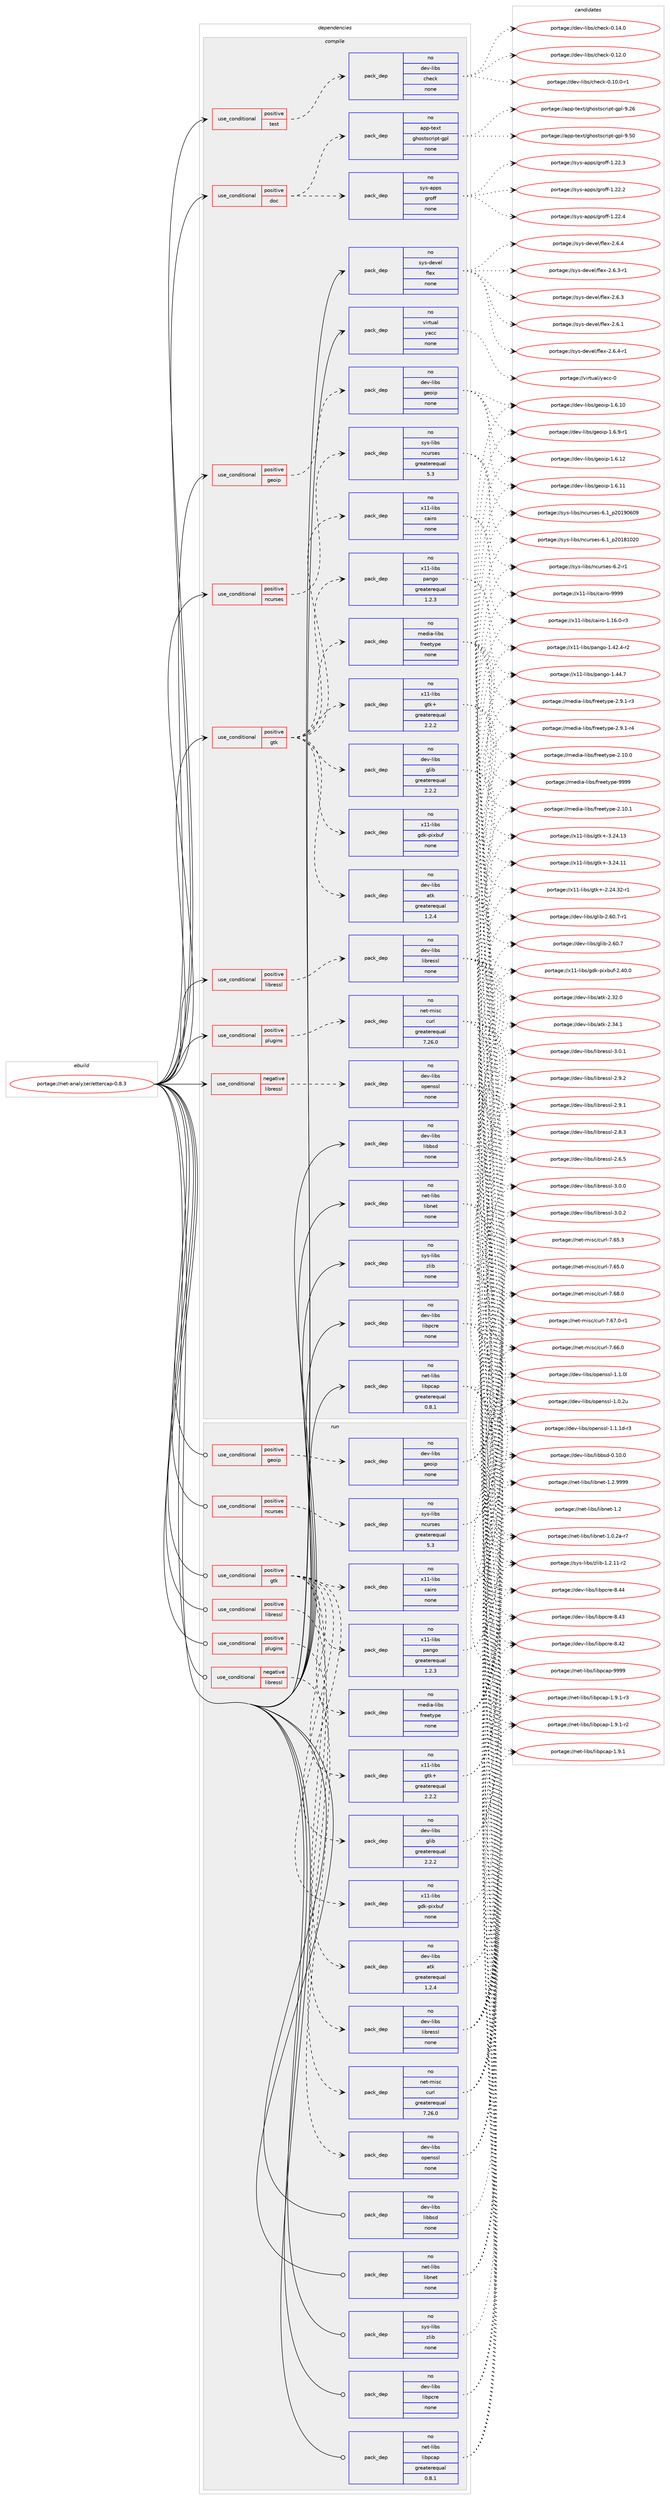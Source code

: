 digraph prolog {

# *************
# Graph options
# *************

newrank=true;
concentrate=true;
compound=true;
graph [rankdir=LR,fontname=Helvetica,fontsize=10,ranksep=1.5];#, ranksep=2.5, nodesep=0.2];
edge  [arrowhead=vee];
node  [fontname=Helvetica,fontsize=10];

# **********
# The ebuild
# **********

subgraph cluster_leftcol {
color=gray;
rank=same;
label=<<i>ebuild</i>>;
id [label="portage://net-analyzer/ettercap-0.8.3", color=red, width=4, href="../net-analyzer/ettercap-0.8.3.svg"];
}

# ****************
# The dependencies
# ****************

subgraph cluster_midcol {
color=gray;
label=<<i>dependencies</i>>;
subgraph cluster_compile {
fillcolor="#eeeeee";
style=filled;
label=<<i>compile</i>>;
subgraph cond37279 {
dependency164716 [label=<<TABLE BORDER="0" CELLBORDER="1" CELLSPACING="0" CELLPADDING="4"><TR><TD ROWSPAN="3" CELLPADDING="10">use_conditional</TD></TR><TR><TD>negative</TD></TR><TR><TD>libressl</TD></TR></TABLE>>, shape=none, color=red];
subgraph pack124792 {
dependency164717 [label=<<TABLE BORDER="0" CELLBORDER="1" CELLSPACING="0" CELLPADDING="4" WIDTH="220"><TR><TD ROWSPAN="6" CELLPADDING="30">pack_dep</TD></TR><TR><TD WIDTH="110">no</TD></TR><TR><TD>dev-libs</TD></TR><TR><TD>openssl</TD></TR><TR><TD>none</TD></TR><TR><TD></TD></TR></TABLE>>, shape=none, color=blue];
}
dependency164716:e -> dependency164717:w [weight=20,style="dashed",arrowhead="vee"];
}
id:e -> dependency164716:w [weight=20,style="solid",arrowhead="vee"];
subgraph cond37280 {
dependency164718 [label=<<TABLE BORDER="0" CELLBORDER="1" CELLSPACING="0" CELLPADDING="4"><TR><TD ROWSPAN="3" CELLPADDING="10">use_conditional</TD></TR><TR><TD>positive</TD></TR><TR><TD>doc</TD></TR></TABLE>>, shape=none, color=red];
subgraph pack124793 {
dependency164719 [label=<<TABLE BORDER="0" CELLBORDER="1" CELLSPACING="0" CELLPADDING="4" WIDTH="220"><TR><TD ROWSPAN="6" CELLPADDING="30">pack_dep</TD></TR><TR><TD WIDTH="110">no</TD></TR><TR><TD>app-text</TD></TR><TR><TD>ghostscript-gpl</TD></TR><TR><TD>none</TD></TR><TR><TD></TD></TR></TABLE>>, shape=none, color=blue];
}
dependency164718:e -> dependency164719:w [weight=20,style="dashed",arrowhead="vee"];
subgraph pack124794 {
dependency164720 [label=<<TABLE BORDER="0" CELLBORDER="1" CELLSPACING="0" CELLPADDING="4" WIDTH="220"><TR><TD ROWSPAN="6" CELLPADDING="30">pack_dep</TD></TR><TR><TD WIDTH="110">no</TD></TR><TR><TD>sys-apps</TD></TR><TR><TD>groff</TD></TR><TR><TD>none</TD></TR><TR><TD></TD></TR></TABLE>>, shape=none, color=blue];
}
dependency164718:e -> dependency164720:w [weight=20,style="dashed",arrowhead="vee"];
}
id:e -> dependency164718:w [weight=20,style="solid",arrowhead="vee"];
subgraph cond37281 {
dependency164721 [label=<<TABLE BORDER="0" CELLBORDER="1" CELLSPACING="0" CELLPADDING="4"><TR><TD ROWSPAN="3" CELLPADDING="10">use_conditional</TD></TR><TR><TD>positive</TD></TR><TR><TD>geoip</TD></TR></TABLE>>, shape=none, color=red];
subgraph pack124795 {
dependency164722 [label=<<TABLE BORDER="0" CELLBORDER="1" CELLSPACING="0" CELLPADDING="4" WIDTH="220"><TR><TD ROWSPAN="6" CELLPADDING="30">pack_dep</TD></TR><TR><TD WIDTH="110">no</TD></TR><TR><TD>dev-libs</TD></TR><TR><TD>geoip</TD></TR><TR><TD>none</TD></TR><TR><TD></TD></TR></TABLE>>, shape=none, color=blue];
}
dependency164721:e -> dependency164722:w [weight=20,style="dashed",arrowhead="vee"];
}
id:e -> dependency164721:w [weight=20,style="solid",arrowhead="vee"];
subgraph cond37282 {
dependency164723 [label=<<TABLE BORDER="0" CELLBORDER="1" CELLSPACING="0" CELLPADDING="4"><TR><TD ROWSPAN="3" CELLPADDING="10">use_conditional</TD></TR><TR><TD>positive</TD></TR><TR><TD>gtk</TD></TR></TABLE>>, shape=none, color=red];
subgraph pack124796 {
dependency164724 [label=<<TABLE BORDER="0" CELLBORDER="1" CELLSPACING="0" CELLPADDING="4" WIDTH="220"><TR><TD ROWSPAN="6" CELLPADDING="30">pack_dep</TD></TR><TR><TD WIDTH="110">no</TD></TR><TR><TD>dev-libs</TD></TR><TR><TD>atk</TD></TR><TR><TD>greaterequal</TD></TR><TR><TD>1.2.4</TD></TR></TABLE>>, shape=none, color=blue];
}
dependency164723:e -> dependency164724:w [weight=20,style="dashed",arrowhead="vee"];
subgraph pack124797 {
dependency164725 [label=<<TABLE BORDER="0" CELLBORDER="1" CELLSPACING="0" CELLPADDING="4" WIDTH="220"><TR><TD ROWSPAN="6" CELLPADDING="30">pack_dep</TD></TR><TR><TD WIDTH="110">no</TD></TR><TR><TD>dev-libs</TD></TR><TR><TD>glib</TD></TR><TR><TD>greaterequal</TD></TR><TR><TD>2.2.2</TD></TR></TABLE>>, shape=none, color=blue];
}
dependency164723:e -> dependency164725:w [weight=20,style="dashed",arrowhead="vee"];
subgraph pack124798 {
dependency164726 [label=<<TABLE BORDER="0" CELLBORDER="1" CELLSPACING="0" CELLPADDING="4" WIDTH="220"><TR><TD ROWSPAN="6" CELLPADDING="30">pack_dep</TD></TR><TR><TD WIDTH="110">no</TD></TR><TR><TD>media-libs</TD></TR><TR><TD>freetype</TD></TR><TR><TD>none</TD></TR><TR><TD></TD></TR></TABLE>>, shape=none, color=blue];
}
dependency164723:e -> dependency164726:w [weight=20,style="dashed",arrowhead="vee"];
subgraph pack124799 {
dependency164727 [label=<<TABLE BORDER="0" CELLBORDER="1" CELLSPACING="0" CELLPADDING="4" WIDTH="220"><TR><TD ROWSPAN="6" CELLPADDING="30">pack_dep</TD></TR><TR><TD WIDTH="110">no</TD></TR><TR><TD>x11-libs</TD></TR><TR><TD>cairo</TD></TR><TR><TD>none</TD></TR><TR><TD></TD></TR></TABLE>>, shape=none, color=blue];
}
dependency164723:e -> dependency164727:w [weight=20,style="dashed",arrowhead="vee"];
subgraph pack124800 {
dependency164728 [label=<<TABLE BORDER="0" CELLBORDER="1" CELLSPACING="0" CELLPADDING="4" WIDTH="220"><TR><TD ROWSPAN="6" CELLPADDING="30">pack_dep</TD></TR><TR><TD WIDTH="110">no</TD></TR><TR><TD>x11-libs</TD></TR><TR><TD>gdk-pixbuf</TD></TR><TR><TD>none</TD></TR><TR><TD></TD></TR></TABLE>>, shape=none, color=blue];
}
dependency164723:e -> dependency164728:w [weight=20,style="dashed",arrowhead="vee"];
subgraph pack124801 {
dependency164729 [label=<<TABLE BORDER="0" CELLBORDER="1" CELLSPACING="0" CELLPADDING="4" WIDTH="220"><TR><TD ROWSPAN="6" CELLPADDING="30">pack_dep</TD></TR><TR><TD WIDTH="110">no</TD></TR><TR><TD>x11-libs</TD></TR><TR><TD>gtk+</TD></TR><TR><TD>greaterequal</TD></TR><TR><TD>2.2.2</TD></TR></TABLE>>, shape=none, color=blue];
}
dependency164723:e -> dependency164729:w [weight=20,style="dashed",arrowhead="vee"];
subgraph pack124802 {
dependency164730 [label=<<TABLE BORDER="0" CELLBORDER="1" CELLSPACING="0" CELLPADDING="4" WIDTH="220"><TR><TD ROWSPAN="6" CELLPADDING="30">pack_dep</TD></TR><TR><TD WIDTH="110">no</TD></TR><TR><TD>x11-libs</TD></TR><TR><TD>pango</TD></TR><TR><TD>greaterequal</TD></TR><TR><TD>1.2.3</TD></TR></TABLE>>, shape=none, color=blue];
}
dependency164723:e -> dependency164730:w [weight=20,style="dashed",arrowhead="vee"];
}
id:e -> dependency164723:w [weight=20,style="solid",arrowhead="vee"];
subgraph cond37283 {
dependency164731 [label=<<TABLE BORDER="0" CELLBORDER="1" CELLSPACING="0" CELLPADDING="4"><TR><TD ROWSPAN="3" CELLPADDING="10">use_conditional</TD></TR><TR><TD>positive</TD></TR><TR><TD>libressl</TD></TR></TABLE>>, shape=none, color=red];
subgraph pack124803 {
dependency164732 [label=<<TABLE BORDER="0" CELLBORDER="1" CELLSPACING="0" CELLPADDING="4" WIDTH="220"><TR><TD ROWSPAN="6" CELLPADDING="30">pack_dep</TD></TR><TR><TD WIDTH="110">no</TD></TR><TR><TD>dev-libs</TD></TR><TR><TD>libressl</TD></TR><TR><TD>none</TD></TR><TR><TD></TD></TR></TABLE>>, shape=none, color=blue];
}
dependency164731:e -> dependency164732:w [weight=20,style="dashed",arrowhead="vee"];
}
id:e -> dependency164731:w [weight=20,style="solid",arrowhead="vee"];
subgraph cond37284 {
dependency164733 [label=<<TABLE BORDER="0" CELLBORDER="1" CELLSPACING="0" CELLPADDING="4"><TR><TD ROWSPAN="3" CELLPADDING="10">use_conditional</TD></TR><TR><TD>positive</TD></TR><TR><TD>ncurses</TD></TR></TABLE>>, shape=none, color=red];
subgraph pack124804 {
dependency164734 [label=<<TABLE BORDER="0" CELLBORDER="1" CELLSPACING="0" CELLPADDING="4" WIDTH="220"><TR><TD ROWSPAN="6" CELLPADDING="30">pack_dep</TD></TR><TR><TD WIDTH="110">no</TD></TR><TR><TD>sys-libs</TD></TR><TR><TD>ncurses</TD></TR><TR><TD>greaterequal</TD></TR><TR><TD>5.3</TD></TR></TABLE>>, shape=none, color=blue];
}
dependency164733:e -> dependency164734:w [weight=20,style="dashed",arrowhead="vee"];
}
id:e -> dependency164733:w [weight=20,style="solid",arrowhead="vee"];
subgraph cond37285 {
dependency164735 [label=<<TABLE BORDER="0" CELLBORDER="1" CELLSPACING="0" CELLPADDING="4"><TR><TD ROWSPAN="3" CELLPADDING="10">use_conditional</TD></TR><TR><TD>positive</TD></TR><TR><TD>plugins</TD></TR></TABLE>>, shape=none, color=red];
subgraph pack124805 {
dependency164736 [label=<<TABLE BORDER="0" CELLBORDER="1" CELLSPACING="0" CELLPADDING="4" WIDTH="220"><TR><TD ROWSPAN="6" CELLPADDING="30">pack_dep</TD></TR><TR><TD WIDTH="110">no</TD></TR><TR><TD>net-misc</TD></TR><TR><TD>curl</TD></TR><TR><TD>greaterequal</TD></TR><TR><TD>7.26.0</TD></TR></TABLE>>, shape=none, color=blue];
}
dependency164735:e -> dependency164736:w [weight=20,style="dashed",arrowhead="vee"];
}
id:e -> dependency164735:w [weight=20,style="solid",arrowhead="vee"];
subgraph cond37286 {
dependency164737 [label=<<TABLE BORDER="0" CELLBORDER="1" CELLSPACING="0" CELLPADDING="4"><TR><TD ROWSPAN="3" CELLPADDING="10">use_conditional</TD></TR><TR><TD>positive</TD></TR><TR><TD>test</TD></TR></TABLE>>, shape=none, color=red];
subgraph pack124806 {
dependency164738 [label=<<TABLE BORDER="0" CELLBORDER="1" CELLSPACING="0" CELLPADDING="4" WIDTH="220"><TR><TD ROWSPAN="6" CELLPADDING="30">pack_dep</TD></TR><TR><TD WIDTH="110">no</TD></TR><TR><TD>dev-libs</TD></TR><TR><TD>check</TD></TR><TR><TD>none</TD></TR><TR><TD></TD></TR></TABLE>>, shape=none, color=blue];
}
dependency164737:e -> dependency164738:w [weight=20,style="dashed",arrowhead="vee"];
}
id:e -> dependency164737:w [weight=20,style="solid",arrowhead="vee"];
subgraph pack124807 {
dependency164739 [label=<<TABLE BORDER="0" CELLBORDER="1" CELLSPACING="0" CELLPADDING="4" WIDTH="220"><TR><TD ROWSPAN="6" CELLPADDING="30">pack_dep</TD></TR><TR><TD WIDTH="110">no</TD></TR><TR><TD>dev-libs</TD></TR><TR><TD>libbsd</TD></TR><TR><TD>none</TD></TR><TR><TD></TD></TR></TABLE>>, shape=none, color=blue];
}
id:e -> dependency164739:w [weight=20,style="solid",arrowhead="vee"];
subgraph pack124808 {
dependency164740 [label=<<TABLE BORDER="0" CELLBORDER="1" CELLSPACING="0" CELLPADDING="4" WIDTH="220"><TR><TD ROWSPAN="6" CELLPADDING="30">pack_dep</TD></TR><TR><TD WIDTH="110">no</TD></TR><TR><TD>dev-libs</TD></TR><TR><TD>libpcre</TD></TR><TR><TD>none</TD></TR><TR><TD></TD></TR></TABLE>>, shape=none, color=blue];
}
id:e -> dependency164740:w [weight=20,style="solid",arrowhead="vee"];
subgraph pack124809 {
dependency164741 [label=<<TABLE BORDER="0" CELLBORDER="1" CELLSPACING="0" CELLPADDING="4" WIDTH="220"><TR><TD ROWSPAN="6" CELLPADDING="30">pack_dep</TD></TR><TR><TD WIDTH="110">no</TD></TR><TR><TD>net-libs</TD></TR><TR><TD>libnet</TD></TR><TR><TD>none</TD></TR><TR><TD></TD></TR></TABLE>>, shape=none, color=blue];
}
id:e -> dependency164741:w [weight=20,style="solid",arrowhead="vee"];
subgraph pack124810 {
dependency164742 [label=<<TABLE BORDER="0" CELLBORDER="1" CELLSPACING="0" CELLPADDING="4" WIDTH="220"><TR><TD ROWSPAN="6" CELLPADDING="30">pack_dep</TD></TR><TR><TD WIDTH="110">no</TD></TR><TR><TD>net-libs</TD></TR><TR><TD>libpcap</TD></TR><TR><TD>greaterequal</TD></TR><TR><TD>0.8.1</TD></TR></TABLE>>, shape=none, color=blue];
}
id:e -> dependency164742:w [weight=20,style="solid",arrowhead="vee"];
subgraph pack124811 {
dependency164743 [label=<<TABLE BORDER="0" CELLBORDER="1" CELLSPACING="0" CELLPADDING="4" WIDTH="220"><TR><TD ROWSPAN="6" CELLPADDING="30">pack_dep</TD></TR><TR><TD WIDTH="110">no</TD></TR><TR><TD>sys-devel</TD></TR><TR><TD>flex</TD></TR><TR><TD>none</TD></TR><TR><TD></TD></TR></TABLE>>, shape=none, color=blue];
}
id:e -> dependency164743:w [weight=20,style="solid",arrowhead="vee"];
subgraph pack124812 {
dependency164744 [label=<<TABLE BORDER="0" CELLBORDER="1" CELLSPACING="0" CELLPADDING="4" WIDTH="220"><TR><TD ROWSPAN="6" CELLPADDING="30">pack_dep</TD></TR><TR><TD WIDTH="110">no</TD></TR><TR><TD>sys-libs</TD></TR><TR><TD>zlib</TD></TR><TR><TD>none</TD></TR><TR><TD></TD></TR></TABLE>>, shape=none, color=blue];
}
id:e -> dependency164744:w [weight=20,style="solid",arrowhead="vee"];
subgraph pack124813 {
dependency164745 [label=<<TABLE BORDER="0" CELLBORDER="1" CELLSPACING="0" CELLPADDING="4" WIDTH="220"><TR><TD ROWSPAN="6" CELLPADDING="30">pack_dep</TD></TR><TR><TD WIDTH="110">no</TD></TR><TR><TD>virtual</TD></TR><TR><TD>yacc</TD></TR><TR><TD>none</TD></TR><TR><TD></TD></TR></TABLE>>, shape=none, color=blue];
}
id:e -> dependency164745:w [weight=20,style="solid",arrowhead="vee"];
}
subgraph cluster_compileandrun {
fillcolor="#eeeeee";
style=filled;
label=<<i>compile and run</i>>;
}
subgraph cluster_run {
fillcolor="#eeeeee";
style=filled;
label=<<i>run</i>>;
subgraph cond37287 {
dependency164746 [label=<<TABLE BORDER="0" CELLBORDER="1" CELLSPACING="0" CELLPADDING="4"><TR><TD ROWSPAN="3" CELLPADDING="10">use_conditional</TD></TR><TR><TD>negative</TD></TR><TR><TD>libressl</TD></TR></TABLE>>, shape=none, color=red];
subgraph pack124814 {
dependency164747 [label=<<TABLE BORDER="0" CELLBORDER="1" CELLSPACING="0" CELLPADDING="4" WIDTH="220"><TR><TD ROWSPAN="6" CELLPADDING="30">pack_dep</TD></TR><TR><TD WIDTH="110">no</TD></TR><TR><TD>dev-libs</TD></TR><TR><TD>openssl</TD></TR><TR><TD>none</TD></TR><TR><TD></TD></TR></TABLE>>, shape=none, color=blue];
}
dependency164746:e -> dependency164747:w [weight=20,style="dashed",arrowhead="vee"];
}
id:e -> dependency164746:w [weight=20,style="solid",arrowhead="odot"];
subgraph cond37288 {
dependency164748 [label=<<TABLE BORDER="0" CELLBORDER="1" CELLSPACING="0" CELLPADDING="4"><TR><TD ROWSPAN="3" CELLPADDING="10">use_conditional</TD></TR><TR><TD>positive</TD></TR><TR><TD>geoip</TD></TR></TABLE>>, shape=none, color=red];
subgraph pack124815 {
dependency164749 [label=<<TABLE BORDER="0" CELLBORDER="1" CELLSPACING="0" CELLPADDING="4" WIDTH="220"><TR><TD ROWSPAN="6" CELLPADDING="30">pack_dep</TD></TR><TR><TD WIDTH="110">no</TD></TR><TR><TD>dev-libs</TD></TR><TR><TD>geoip</TD></TR><TR><TD>none</TD></TR><TR><TD></TD></TR></TABLE>>, shape=none, color=blue];
}
dependency164748:e -> dependency164749:w [weight=20,style="dashed",arrowhead="vee"];
}
id:e -> dependency164748:w [weight=20,style="solid",arrowhead="odot"];
subgraph cond37289 {
dependency164750 [label=<<TABLE BORDER="0" CELLBORDER="1" CELLSPACING="0" CELLPADDING="4"><TR><TD ROWSPAN="3" CELLPADDING="10">use_conditional</TD></TR><TR><TD>positive</TD></TR><TR><TD>gtk</TD></TR></TABLE>>, shape=none, color=red];
subgraph pack124816 {
dependency164751 [label=<<TABLE BORDER="0" CELLBORDER="1" CELLSPACING="0" CELLPADDING="4" WIDTH="220"><TR><TD ROWSPAN="6" CELLPADDING="30">pack_dep</TD></TR><TR><TD WIDTH="110">no</TD></TR><TR><TD>dev-libs</TD></TR><TR><TD>atk</TD></TR><TR><TD>greaterequal</TD></TR><TR><TD>1.2.4</TD></TR></TABLE>>, shape=none, color=blue];
}
dependency164750:e -> dependency164751:w [weight=20,style="dashed",arrowhead="vee"];
subgraph pack124817 {
dependency164752 [label=<<TABLE BORDER="0" CELLBORDER="1" CELLSPACING="0" CELLPADDING="4" WIDTH="220"><TR><TD ROWSPAN="6" CELLPADDING="30">pack_dep</TD></TR><TR><TD WIDTH="110">no</TD></TR><TR><TD>dev-libs</TD></TR><TR><TD>glib</TD></TR><TR><TD>greaterequal</TD></TR><TR><TD>2.2.2</TD></TR></TABLE>>, shape=none, color=blue];
}
dependency164750:e -> dependency164752:w [weight=20,style="dashed",arrowhead="vee"];
subgraph pack124818 {
dependency164753 [label=<<TABLE BORDER="0" CELLBORDER="1" CELLSPACING="0" CELLPADDING="4" WIDTH="220"><TR><TD ROWSPAN="6" CELLPADDING="30">pack_dep</TD></TR><TR><TD WIDTH="110">no</TD></TR><TR><TD>media-libs</TD></TR><TR><TD>freetype</TD></TR><TR><TD>none</TD></TR><TR><TD></TD></TR></TABLE>>, shape=none, color=blue];
}
dependency164750:e -> dependency164753:w [weight=20,style="dashed",arrowhead="vee"];
subgraph pack124819 {
dependency164754 [label=<<TABLE BORDER="0" CELLBORDER="1" CELLSPACING="0" CELLPADDING="4" WIDTH="220"><TR><TD ROWSPAN="6" CELLPADDING="30">pack_dep</TD></TR><TR><TD WIDTH="110">no</TD></TR><TR><TD>x11-libs</TD></TR><TR><TD>cairo</TD></TR><TR><TD>none</TD></TR><TR><TD></TD></TR></TABLE>>, shape=none, color=blue];
}
dependency164750:e -> dependency164754:w [weight=20,style="dashed",arrowhead="vee"];
subgraph pack124820 {
dependency164755 [label=<<TABLE BORDER="0" CELLBORDER="1" CELLSPACING="0" CELLPADDING="4" WIDTH="220"><TR><TD ROWSPAN="6" CELLPADDING="30">pack_dep</TD></TR><TR><TD WIDTH="110">no</TD></TR><TR><TD>x11-libs</TD></TR><TR><TD>gdk-pixbuf</TD></TR><TR><TD>none</TD></TR><TR><TD></TD></TR></TABLE>>, shape=none, color=blue];
}
dependency164750:e -> dependency164755:w [weight=20,style="dashed",arrowhead="vee"];
subgraph pack124821 {
dependency164756 [label=<<TABLE BORDER="0" CELLBORDER="1" CELLSPACING="0" CELLPADDING="4" WIDTH="220"><TR><TD ROWSPAN="6" CELLPADDING="30">pack_dep</TD></TR><TR><TD WIDTH="110">no</TD></TR><TR><TD>x11-libs</TD></TR><TR><TD>gtk+</TD></TR><TR><TD>greaterequal</TD></TR><TR><TD>2.2.2</TD></TR></TABLE>>, shape=none, color=blue];
}
dependency164750:e -> dependency164756:w [weight=20,style="dashed",arrowhead="vee"];
subgraph pack124822 {
dependency164757 [label=<<TABLE BORDER="0" CELLBORDER="1" CELLSPACING="0" CELLPADDING="4" WIDTH="220"><TR><TD ROWSPAN="6" CELLPADDING="30">pack_dep</TD></TR><TR><TD WIDTH="110">no</TD></TR><TR><TD>x11-libs</TD></TR><TR><TD>pango</TD></TR><TR><TD>greaterequal</TD></TR><TR><TD>1.2.3</TD></TR></TABLE>>, shape=none, color=blue];
}
dependency164750:e -> dependency164757:w [weight=20,style="dashed",arrowhead="vee"];
}
id:e -> dependency164750:w [weight=20,style="solid",arrowhead="odot"];
subgraph cond37290 {
dependency164758 [label=<<TABLE BORDER="0" CELLBORDER="1" CELLSPACING="0" CELLPADDING="4"><TR><TD ROWSPAN="3" CELLPADDING="10">use_conditional</TD></TR><TR><TD>positive</TD></TR><TR><TD>libressl</TD></TR></TABLE>>, shape=none, color=red];
subgraph pack124823 {
dependency164759 [label=<<TABLE BORDER="0" CELLBORDER="1" CELLSPACING="0" CELLPADDING="4" WIDTH="220"><TR><TD ROWSPAN="6" CELLPADDING="30">pack_dep</TD></TR><TR><TD WIDTH="110">no</TD></TR><TR><TD>dev-libs</TD></TR><TR><TD>libressl</TD></TR><TR><TD>none</TD></TR><TR><TD></TD></TR></TABLE>>, shape=none, color=blue];
}
dependency164758:e -> dependency164759:w [weight=20,style="dashed",arrowhead="vee"];
}
id:e -> dependency164758:w [weight=20,style="solid",arrowhead="odot"];
subgraph cond37291 {
dependency164760 [label=<<TABLE BORDER="0" CELLBORDER="1" CELLSPACING="0" CELLPADDING="4"><TR><TD ROWSPAN="3" CELLPADDING="10">use_conditional</TD></TR><TR><TD>positive</TD></TR><TR><TD>ncurses</TD></TR></TABLE>>, shape=none, color=red];
subgraph pack124824 {
dependency164761 [label=<<TABLE BORDER="0" CELLBORDER="1" CELLSPACING="0" CELLPADDING="4" WIDTH="220"><TR><TD ROWSPAN="6" CELLPADDING="30">pack_dep</TD></TR><TR><TD WIDTH="110">no</TD></TR><TR><TD>sys-libs</TD></TR><TR><TD>ncurses</TD></TR><TR><TD>greaterequal</TD></TR><TR><TD>5.3</TD></TR></TABLE>>, shape=none, color=blue];
}
dependency164760:e -> dependency164761:w [weight=20,style="dashed",arrowhead="vee"];
}
id:e -> dependency164760:w [weight=20,style="solid",arrowhead="odot"];
subgraph cond37292 {
dependency164762 [label=<<TABLE BORDER="0" CELLBORDER="1" CELLSPACING="0" CELLPADDING="4"><TR><TD ROWSPAN="3" CELLPADDING="10">use_conditional</TD></TR><TR><TD>positive</TD></TR><TR><TD>plugins</TD></TR></TABLE>>, shape=none, color=red];
subgraph pack124825 {
dependency164763 [label=<<TABLE BORDER="0" CELLBORDER="1" CELLSPACING="0" CELLPADDING="4" WIDTH="220"><TR><TD ROWSPAN="6" CELLPADDING="30">pack_dep</TD></TR><TR><TD WIDTH="110">no</TD></TR><TR><TD>net-misc</TD></TR><TR><TD>curl</TD></TR><TR><TD>greaterequal</TD></TR><TR><TD>7.26.0</TD></TR></TABLE>>, shape=none, color=blue];
}
dependency164762:e -> dependency164763:w [weight=20,style="dashed",arrowhead="vee"];
}
id:e -> dependency164762:w [weight=20,style="solid",arrowhead="odot"];
subgraph pack124826 {
dependency164764 [label=<<TABLE BORDER="0" CELLBORDER="1" CELLSPACING="0" CELLPADDING="4" WIDTH="220"><TR><TD ROWSPAN="6" CELLPADDING="30">pack_dep</TD></TR><TR><TD WIDTH="110">no</TD></TR><TR><TD>dev-libs</TD></TR><TR><TD>libbsd</TD></TR><TR><TD>none</TD></TR><TR><TD></TD></TR></TABLE>>, shape=none, color=blue];
}
id:e -> dependency164764:w [weight=20,style="solid",arrowhead="odot"];
subgraph pack124827 {
dependency164765 [label=<<TABLE BORDER="0" CELLBORDER="1" CELLSPACING="0" CELLPADDING="4" WIDTH="220"><TR><TD ROWSPAN="6" CELLPADDING="30">pack_dep</TD></TR><TR><TD WIDTH="110">no</TD></TR><TR><TD>dev-libs</TD></TR><TR><TD>libpcre</TD></TR><TR><TD>none</TD></TR><TR><TD></TD></TR></TABLE>>, shape=none, color=blue];
}
id:e -> dependency164765:w [weight=20,style="solid",arrowhead="odot"];
subgraph pack124828 {
dependency164766 [label=<<TABLE BORDER="0" CELLBORDER="1" CELLSPACING="0" CELLPADDING="4" WIDTH="220"><TR><TD ROWSPAN="6" CELLPADDING="30">pack_dep</TD></TR><TR><TD WIDTH="110">no</TD></TR><TR><TD>net-libs</TD></TR><TR><TD>libnet</TD></TR><TR><TD>none</TD></TR><TR><TD></TD></TR></TABLE>>, shape=none, color=blue];
}
id:e -> dependency164766:w [weight=20,style="solid",arrowhead="odot"];
subgraph pack124829 {
dependency164767 [label=<<TABLE BORDER="0" CELLBORDER="1" CELLSPACING="0" CELLPADDING="4" WIDTH="220"><TR><TD ROWSPAN="6" CELLPADDING="30">pack_dep</TD></TR><TR><TD WIDTH="110">no</TD></TR><TR><TD>net-libs</TD></TR><TR><TD>libpcap</TD></TR><TR><TD>greaterequal</TD></TR><TR><TD>0.8.1</TD></TR></TABLE>>, shape=none, color=blue];
}
id:e -> dependency164767:w [weight=20,style="solid",arrowhead="odot"];
subgraph pack124830 {
dependency164768 [label=<<TABLE BORDER="0" CELLBORDER="1" CELLSPACING="0" CELLPADDING="4" WIDTH="220"><TR><TD ROWSPAN="6" CELLPADDING="30">pack_dep</TD></TR><TR><TD WIDTH="110">no</TD></TR><TR><TD>sys-libs</TD></TR><TR><TD>zlib</TD></TR><TR><TD>none</TD></TR><TR><TD></TD></TR></TABLE>>, shape=none, color=blue];
}
id:e -> dependency164768:w [weight=20,style="solid",arrowhead="odot"];
}
}

# **************
# The candidates
# **************

subgraph cluster_choices {
rank=same;
color=gray;
label=<<i>candidates</i>>;

subgraph choice124792 {
color=black;
nodesep=1;
choice1001011184510810598115471111121011101151151084549464946491004511451 [label="portage://dev-libs/openssl-1.1.1d-r3", color=red, width=4,href="../dev-libs/openssl-1.1.1d-r3.svg"];
choice100101118451081059811547111112101110115115108454946494648108 [label="portage://dev-libs/openssl-1.1.0l", color=red, width=4,href="../dev-libs/openssl-1.1.0l.svg"];
choice100101118451081059811547111112101110115115108454946484650117 [label="portage://dev-libs/openssl-1.0.2u", color=red, width=4,href="../dev-libs/openssl-1.0.2u.svg"];
dependency164717:e -> choice1001011184510810598115471111121011101151151084549464946491004511451:w [style=dotted,weight="100"];
dependency164717:e -> choice100101118451081059811547111112101110115115108454946494648108:w [style=dotted,weight="100"];
dependency164717:e -> choice100101118451081059811547111112101110115115108454946484650117:w [style=dotted,weight="100"];
}
subgraph choice124793 {
color=black;
nodesep=1;
choice97112112451161011201164710310411111511611599114105112116451031121084557465348 [label="portage://app-text/ghostscript-gpl-9.50", color=red, width=4,href="../app-text/ghostscript-gpl-9.50.svg"];
choice97112112451161011201164710310411111511611599114105112116451031121084557465054 [label="portage://app-text/ghostscript-gpl-9.26", color=red, width=4,href="../app-text/ghostscript-gpl-9.26.svg"];
dependency164719:e -> choice97112112451161011201164710310411111511611599114105112116451031121084557465348:w [style=dotted,weight="100"];
dependency164719:e -> choice97112112451161011201164710310411111511611599114105112116451031121084557465054:w [style=dotted,weight="100"];
}
subgraph choice124794 {
color=black;
nodesep=1;
choice11512111545971121121154710311411110210245494650504652 [label="portage://sys-apps/groff-1.22.4", color=red, width=4,href="../sys-apps/groff-1.22.4.svg"];
choice11512111545971121121154710311411110210245494650504651 [label="portage://sys-apps/groff-1.22.3", color=red, width=4,href="../sys-apps/groff-1.22.3.svg"];
choice11512111545971121121154710311411110210245494650504650 [label="portage://sys-apps/groff-1.22.2", color=red, width=4,href="../sys-apps/groff-1.22.2.svg"];
dependency164720:e -> choice11512111545971121121154710311411110210245494650504652:w [style=dotted,weight="100"];
dependency164720:e -> choice11512111545971121121154710311411110210245494650504651:w [style=dotted,weight="100"];
dependency164720:e -> choice11512111545971121121154710311411110210245494650504650:w [style=dotted,weight="100"];
}
subgraph choice124795 {
color=black;
nodesep=1;
choice1001011184510810598115471031011111051124549465446574511449 [label="portage://dev-libs/geoip-1.6.9-r1", color=red, width=4,href="../dev-libs/geoip-1.6.9-r1.svg"];
choice10010111845108105981154710310111110511245494654464950 [label="portage://dev-libs/geoip-1.6.12", color=red, width=4,href="../dev-libs/geoip-1.6.12.svg"];
choice10010111845108105981154710310111110511245494654464949 [label="portage://dev-libs/geoip-1.6.11", color=red, width=4,href="../dev-libs/geoip-1.6.11.svg"];
choice10010111845108105981154710310111110511245494654464948 [label="portage://dev-libs/geoip-1.6.10", color=red, width=4,href="../dev-libs/geoip-1.6.10.svg"];
dependency164722:e -> choice1001011184510810598115471031011111051124549465446574511449:w [style=dotted,weight="100"];
dependency164722:e -> choice10010111845108105981154710310111110511245494654464950:w [style=dotted,weight="100"];
dependency164722:e -> choice10010111845108105981154710310111110511245494654464949:w [style=dotted,weight="100"];
dependency164722:e -> choice10010111845108105981154710310111110511245494654464948:w [style=dotted,weight="100"];
}
subgraph choice124796 {
color=black;
nodesep=1;
choice1001011184510810598115479711610745504651524649 [label="portage://dev-libs/atk-2.34.1", color=red, width=4,href="../dev-libs/atk-2.34.1.svg"];
choice1001011184510810598115479711610745504651504648 [label="portage://dev-libs/atk-2.32.0", color=red, width=4,href="../dev-libs/atk-2.32.0.svg"];
dependency164724:e -> choice1001011184510810598115479711610745504651524649:w [style=dotted,weight="100"];
dependency164724:e -> choice1001011184510810598115479711610745504651504648:w [style=dotted,weight="100"];
}
subgraph choice124797 {
color=black;
nodesep=1;
choice10010111845108105981154710310810598455046544846554511449 [label="portage://dev-libs/glib-2.60.7-r1", color=red, width=4,href="../dev-libs/glib-2.60.7-r1.svg"];
choice1001011184510810598115471031081059845504654484655 [label="portage://dev-libs/glib-2.60.7", color=red, width=4,href="../dev-libs/glib-2.60.7.svg"];
dependency164725:e -> choice10010111845108105981154710310810598455046544846554511449:w [style=dotted,weight="100"];
dependency164725:e -> choice1001011184510810598115471031081059845504654484655:w [style=dotted,weight="100"];
}
subgraph choice124798 {
color=black;
nodesep=1;
choice109101100105974510810598115471021141011011161211121014557575757 [label="portage://media-libs/freetype-9999", color=red, width=4,href="../media-libs/freetype-9999.svg"];
choice109101100105974510810598115471021141011011161211121014550465746494511452 [label="portage://media-libs/freetype-2.9.1-r4", color=red, width=4,href="../media-libs/freetype-2.9.1-r4.svg"];
choice109101100105974510810598115471021141011011161211121014550465746494511451 [label="portage://media-libs/freetype-2.9.1-r3", color=red, width=4,href="../media-libs/freetype-2.9.1-r3.svg"];
choice1091011001059745108105981154710211410110111612111210145504649484649 [label="portage://media-libs/freetype-2.10.1", color=red, width=4,href="../media-libs/freetype-2.10.1.svg"];
choice1091011001059745108105981154710211410110111612111210145504649484648 [label="portage://media-libs/freetype-2.10.0", color=red, width=4,href="../media-libs/freetype-2.10.0.svg"];
dependency164726:e -> choice109101100105974510810598115471021141011011161211121014557575757:w [style=dotted,weight="100"];
dependency164726:e -> choice109101100105974510810598115471021141011011161211121014550465746494511452:w [style=dotted,weight="100"];
dependency164726:e -> choice109101100105974510810598115471021141011011161211121014550465746494511451:w [style=dotted,weight="100"];
dependency164726:e -> choice1091011001059745108105981154710211410110111612111210145504649484649:w [style=dotted,weight="100"];
dependency164726:e -> choice1091011001059745108105981154710211410110111612111210145504649484648:w [style=dotted,weight="100"];
}
subgraph choice124799 {
color=black;
nodesep=1;
choice120494945108105981154799971051141114557575757 [label="portage://x11-libs/cairo-9999", color=red, width=4,href="../x11-libs/cairo-9999.svg"];
choice12049494510810598115479997105114111454946495446484511451 [label="portage://x11-libs/cairo-1.16.0-r3", color=red, width=4,href="../x11-libs/cairo-1.16.0-r3.svg"];
dependency164727:e -> choice120494945108105981154799971051141114557575757:w [style=dotted,weight="100"];
dependency164727:e -> choice12049494510810598115479997105114111454946495446484511451:w [style=dotted,weight="100"];
}
subgraph choice124800 {
color=black;
nodesep=1;
choice1204949451081059811547103100107451121051209811710245504652484648 [label="portage://x11-libs/gdk-pixbuf-2.40.0", color=red, width=4,href="../x11-libs/gdk-pixbuf-2.40.0.svg"];
dependency164728:e -> choice1204949451081059811547103100107451121051209811710245504652484648:w [style=dotted,weight="100"];
}
subgraph choice124801 {
color=black;
nodesep=1;
choice1204949451081059811547103116107434551465052464951 [label="portage://x11-libs/gtk+-3.24.13", color=red, width=4,href="../x11-libs/gtk+-3.24.13.svg"];
choice1204949451081059811547103116107434551465052464949 [label="portage://x11-libs/gtk+-3.24.11", color=red, width=4,href="../x11-libs/gtk+-3.24.11.svg"];
choice12049494510810598115471031161074345504650524651504511449 [label="portage://x11-libs/gtk+-2.24.32-r1", color=red, width=4,href="../x11-libs/gtk+-2.24.32-r1.svg"];
dependency164729:e -> choice1204949451081059811547103116107434551465052464951:w [style=dotted,weight="100"];
dependency164729:e -> choice1204949451081059811547103116107434551465052464949:w [style=dotted,weight="100"];
dependency164729:e -> choice12049494510810598115471031161074345504650524651504511449:w [style=dotted,weight="100"];
}
subgraph choice124802 {
color=black;
nodesep=1;
choice12049494510810598115471129711010311145494652524655 [label="portage://x11-libs/pango-1.44.7", color=red, width=4,href="../x11-libs/pango-1.44.7.svg"];
choice120494945108105981154711297110103111454946525046524511450 [label="portage://x11-libs/pango-1.42.4-r2", color=red, width=4,href="../x11-libs/pango-1.42.4-r2.svg"];
dependency164730:e -> choice12049494510810598115471129711010311145494652524655:w [style=dotted,weight="100"];
dependency164730:e -> choice120494945108105981154711297110103111454946525046524511450:w [style=dotted,weight="100"];
}
subgraph choice124803 {
color=black;
nodesep=1;
choice10010111845108105981154710810598114101115115108455146484650 [label="portage://dev-libs/libressl-3.0.2", color=red, width=4,href="../dev-libs/libressl-3.0.2.svg"];
choice10010111845108105981154710810598114101115115108455146484649 [label="portage://dev-libs/libressl-3.0.1", color=red, width=4,href="../dev-libs/libressl-3.0.1.svg"];
choice10010111845108105981154710810598114101115115108455146484648 [label="portage://dev-libs/libressl-3.0.0", color=red, width=4,href="../dev-libs/libressl-3.0.0.svg"];
choice10010111845108105981154710810598114101115115108455046574650 [label="portage://dev-libs/libressl-2.9.2", color=red, width=4,href="../dev-libs/libressl-2.9.2.svg"];
choice10010111845108105981154710810598114101115115108455046574649 [label="portage://dev-libs/libressl-2.9.1", color=red, width=4,href="../dev-libs/libressl-2.9.1.svg"];
choice10010111845108105981154710810598114101115115108455046564651 [label="portage://dev-libs/libressl-2.8.3", color=red, width=4,href="../dev-libs/libressl-2.8.3.svg"];
choice10010111845108105981154710810598114101115115108455046544653 [label="portage://dev-libs/libressl-2.6.5", color=red, width=4,href="../dev-libs/libressl-2.6.5.svg"];
dependency164732:e -> choice10010111845108105981154710810598114101115115108455146484650:w [style=dotted,weight="100"];
dependency164732:e -> choice10010111845108105981154710810598114101115115108455146484649:w [style=dotted,weight="100"];
dependency164732:e -> choice10010111845108105981154710810598114101115115108455146484648:w [style=dotted,weight="100"];
dependency164732:e -> choice10010111845108105981154710810598114101115115108455046574650:w [style=dotted,weight="100"];
dependency164732:e -> choice10010111845108105981154710810598114101115115108455046574649:w [style=dotted,weight="100"];
dependency164732:e -> choice10010111845108105981154710810598114101115115108455046564651:w [style=dotted,weight="100"];
dependency164732:e -> choice10010111845108105981154710810598114101115115108455046544653:w [style=dotted,weight="100"];
}
subgraph choice124804 {
color=black;
nodesep=1;
choice11512111545108105981154711099117114115101115455446504511449 [label="portage://sys-libs/ncurses-6.2-r1", color=red, width=4,href="../sys-libs/ncurses-6.2-r1.svg"];
choice1151211154510810598115471109911711411510111545544649951125048495748544857 [label="portage://sys-libs/ncurses-6.1_p20190609", color=red, width=4,href="../sys-libs/ncurses-6.1_p20190609.svg"];
choice1151211154510810598115471109911711411510111545544649951125048495649485048 [label="portage://sys-libs/ncurses-6.1_p20181020", color=red, width=4,href="../sys-libs/ncurses-6.1_p20181020.svg"];
dependency164734:e -> choice11512111545108105981154711099117114115101115455446504511449:w [style=dotted,weight="100"];
dependency164734:e -> choice1151211154510810598115471109911711411510111545544649951125048495748544857:w [style=dotted,weight="100"];
dependency164734:e -> choice1151211154510810598115471109911711411510111545544649951125048495649485048:w [style=dotted,weight="100"];
}
subgraph choice124805 {
color=black;
nodesep=1;
choice1101011164510910511599479911711410845554654564648 [label="portage://net-misc/curl-7.68.0", color=red, width=4,href="../net-misc/curl-7.68.0.svg"];
choice11010111645109105115994799117114108455546545546484511449 [label="portage://net-misc/curl-7.67.0-r1", color=red, width=4,href="../net-misc/curl-7.67.0-r1.svg"];
choice1101011164510910511599479911711410845554654544648 [label="portage://net-misc/curl-7.66.0", color=red, width=4,href="../net-misc/curl-7.66.0.svg"];
choice1101011164510910511599479911711410845554654534651 [label="portage://net-misc/curl-7.65.3", color=red, width=4,href="../net-misc/curl-7.65.3.svg"];
choice1101011164510910511599479911711410845554654534648 [label="portage://net-misc/curl-7.65.0", color=red, width=4,href="../net-misc/curl-7.65.0.svg"];
dependency164736:e -> choice1101011164510910511599479911711410845554654564648:w [style=dotted,weight="100"];
dependency164736:e -> choice11010111645109105115994799117114108455546545546484511449:w [style=dotted,weight="100"];
dependency164736:e -> choice1101011164510910511599479911711410845554654544648:w [style=dotted,weight="100"];
dependency164736:e -> choice1101011164510910511599479911711410845554654534651:w [style=dotted,weight="100"];
dependency164736:e -> choice1101011164510910511599479911711410845554654534648:w [style=dotted,weight="100"];
}
subgraph choice124806 {
color=black;
nodesep=1;
choice100101118451081059811547991041019910745484649524648 [label="portage://dev-libs/check-0.14.0", color=red, width=4,href="../dev-libs/check-0.14.0.svg"];
choice100101118451081059811547991041019910745484649504648 [label="portage://dev-libs/check-0.12.0", color=red, width=4,href="../dev-libs/check-0.12.0.svg"];
choice1001011184510810598115479910410199107454846494846484511449 [label="portage://dev-libs/check-0.10.0-r1", color=red, width=4,href="../dev-libs/check-0.10.0-r1.svg"];
dependency164738:e -> choice100101118451081059811547991041019910745484649524648:w [style=dotted,weight="100"];
dependency164738:e -> choice100101118451081059811547991041019910745484649504648:w [style=dotted,weight="100"];
dependency164738:e -> choice1001011184510810598115479910410199107454846494846484511449:w [style=dotted,weight="100"];
}
subgraph choice124807 {
color=black;
nodesep=1;
choice100101118451081059811547108105989811510045484649484648 [label="portage://dev-libs/libbsd-0.10.0", color=red, width=4,href="../dev-libs/libbsd-0.10.0.svg"];
dependency164739:e -> choice100101118451081059811547108105989811510045484649484648:w [style=dotted,weight="100"];
}
subgraph choice124808 {
color=black;
nodesep=1;
choice10010111845108105981154710810598112991141014556465252 [label="portage://dev-libs/libpcre-8.44", color=red, width=4,href="../dev-libs/libpcre-8.44.svg"];
choice10010111845108105981154710810598112991141014556465251 [label="portage://dev-libs/libpcre-8.43", color=red, width=4,href="../dev-libs/libpcre-8.43.svg"];
choice10010111845108105981154710810598112991141014556465250 [label="portage://dev-libs/libpcre-8.42", color=red, width=4,href="../dev-libs/libpcre-8.42.svg"];
dependency164740:e -> choice10010111845108105981154710810598112991141014556465252:w [style=dotted,weight="100"];
dependency164740:e -> choice10010111845108105981154710810598112991141014556465251:w [style=dotted,weight="100"];
dependency164740:e -> choice10010111845108105981154710810598112991141014556465250:w [style=dotted,weight="100"];
}
subgraph choice124809 {
color=black;
nodesep=1;
choice11010111645108105981154710810598110101116454946504657575757 [label="portage://net-libs/libnet-1.2.9999", color=red, width=4,href="../net-libs/libnet-1.2.9999.svg"];
choice1101011164510810598115471081059811010111645494650 [label="portage://net-libs/libnet-1.2", color=red, width=4,href="../net-libs/libnet-1.2.svg"];
choice11010111645108105981154710810598110101116454946484650974511455 [label="portage://net-libs/libnet-1.0.2a-r7", color=red, width=4,href="../net-libs/libnet-1.0.2a-r7.svg"];
dependency164741:e -> choice11010111645108105981154710810598110101116454946504657575757:w [style=dotted,weight="100"];
dependency164741:e -> choice1101011164510810598115471081059811010111645494650:w [style=dotted,weight="100"];
dependency164741:e -> choice11010111645108105981154710810598110101116454946484650974511455:w [style=dotted,weight="100"];
}
subgraph choice124810 {
color=black;
nodesep=1;
choice1101011164510810598115471081059811299971124557575757 [label="portage://net-libs/libpcap-9999", color=red, width=4,href="../net-libs/libpcap-9999.svg"];
choice1101011164510810598115471081059811299971124549465746494511451 [label="portage://net-libs/libpcap-1.9.1-r3", color=red, width=4,href="../net-libs/libpcap-1.9.1-r3.svg"];
choice1101011164510810598115471081059811299971124549465746494511450 [label="portage://net-libs/libpcap-1.9.1-r2", color=red, width=4,href="../net-libs/libpcap-1.9.1-r2.svg"];
choice110101116451081059811547108105981129997112454946574649 [label="portage://net-libs/libpcap-1.9.1", color=red, width=4,href="../net-libs/libpcap-1.9.1.svg"];
dependency164742:e -> choice1101011164510810598115471081059811299971124557575757:w [style=dotted,weight="100"];
dependency164742:e -> choice1101011164510810598115471081059811299971124549465746494511451:w [style=dotted,weight="100"];
dependency164742:e -> choice1101011164510810598115471081059811299971124549465746494511450:w [style=dotted,weight="100"];
dependency164742:e -> choice110101116451081059811547108105981129997112454946574649:w [style=dotted,weight="100"];
}
subgraph choice124811 {
color=black;
nodesep=1;
choice11512111545100101118101108471021081011204550465446524511449 [label="portage://sys-devel/flex-2.6.4-r1", color=red, width=4,href="../sys-devel/flex-2.6.4-r1.svg"];
choice1151211154510010111810110847102108101120455046544652 [label="portage://sys-devel/flex-2.6.4", color=red, width=4,href="../sys-devel/flex-2.6.4.svg"];
choice11512111545100101118101108471021081011204550465446514511449 [label="portage://sys-devel/flex-2.6.3-r1", color=red, width=4,href="../sys-devel/flex-2.6.3-r1.svg"];
choice1151211154510010111810110847102108101120455046544651 [label="portage://sys-devel/flex-2.6.3", color=red, width=4,href="../sys-devel/flex-2.6.3.svg"];
choice1151211154510010111810110847102108101120455046544649 [label="portage://sys-devel/flex-2.6.1", color=red, width=4,href="../sys-devel/flex-2.6.1.svg"];
dependency164743:e -> choice11512111545100101118101108471021081011204550465446524511449:w [style=dotted,weight="100"];
dependency164743:e -> choice1151211154510010111810110847102108101120455046544652:w [style=dotted,weight="100"];
dependency164743:e -> choice11512111545100101118101108471021081011204550465446514511449:w [style=dotted,weight="100"];
dependency164743:e -> choice1151211154510010111810110847102108101120455046544651:w [style=dotted,weight="100"];
dependency164743:e -> choice1151211154510010111810110847102108101120455046544649:w [style=dotted,weight="100"];
}
subgraph choice124812 {
color=black;
nodesep=1;
choice11512111545108105981154712210810598454946504649494511450 [label="portage://sys-libs/zlib-1.2.11-r2", color=red, width=4,href="../sys-libs/zlib-1.2.11-r2.svg"];
dependency164744:e -> choice11512111545108105981154712210810598454946504649494511450:w [style=dotted,weight="100"];
}
subgraph choice124813 {
color=black;
nodesep=1;
choice11810511411611797108471219799994548 [label="portage://virtual/yacc-0", color=red, width=4,href="../virtual/yacc-0.svg"];
dependency164745:e -> choice11810511411611797108471219799994548:w [style=dotted,weight="100"];
}
subgraph choice124814 {
color=black;
nodesep=1;
choice1001011184510810598115471111121011101151151084549464946491004511451 [label="portage://dev-libs/openssl-1.1.1d-r3", color=red, width=4,href="../dev-libs/openssl-1.1.1d-r3.svg"];
choice100101118451081059811547111112101110115115108454946494648108 [label="portage://dev-libs/openssl-1.1.0l", color=red, width=4,href="../dev-libs/openssl-1.1.0l.svg"];
choice100101118451081059811547111112101110115115108454946484650117 [label="portage://dev-libs/openssl-1.0.2u", color=red, width=4,href="../dev-libs/openssl-1.0.2u.svg"];
dependency164747:e -> choice1001011184510810598115471111121011101151151084549464946491004511451:w [style=dotted,weight="100"];
dependency164747:e -> choice100101118451081059811547111112101110115115108454946494648108:w [style=dotted,weight="100"];
dependency164747:e -> choice100101118451081059811547111112101110115115108454946484650117:w [style=dotted,weight="100"];
}
subgraph choice124815 {
color=black;
nodesep=1;
choice1001011184510810598115471031011111051124549465446574511449 [label="portage://dev-libs/geoip-1.6.9-r1", color=red, width=4,href="../dev-libs/geoip-1.6.9-r1.svg"];
choice10010111845108105981154710310111110511245494654464950 [label="portage://dev-libs/geoip-1.6.12", color=red, width=4,href="../dev-libs/geoip-1.6.12.svg"];
choice10010111845108105981154710310111110511245494654464949 [label="portage://dev-libs/geoip-1.6.11", color=red, width=4,href="../dev-libs/geoip-1.6.11.svg"];
choice10010111845108105981154710310111110511245494654464948 [label="portage://dev-libs/geoip-1.6.10", color=red, width=4,href="../dev-libs/geoip-1.6.10.svg"];
dependency164749:e -> choice1001011184510810598115471031011111051124549465446574511449:w [style=dotted,weight="100"];
dependency164749:e -> choice10010111845108105981154710310111110511245494654464950:w [style=dotted,weight="100"];
dependency164749:e -> choice10010111845108105981154710310111110511245494654464949:w [style=dotted,weight="100"];
dependency164749:e -> choice10010111845108105981154710310111110511245494654464948:w [style=dotted,weight="100"];
}
subgraph choice124816 {
color=black;
nodesep=1;
choice1001011184510810598115479711610745504651524649 [label="portage://dev-libs/atk-2.34.1", color=red, width=4,href="../dev-libs/atk-2.34.1.svg"];
choice1001011184510810598115479711610745504651504648 [label="portage://dev-libs/atk-2.32.0", color=red, width=4,href="../dev-libs/atk-2.32.0.svg"];
dependency164751:e -> choice1001011184510810598115479711610745504651524649:w [style=dotted,weight="100"];
dependency164751:e -> choice1001011184510810598115479711610745504651504648:w [style=dotted,weight="100"];
}
subgraph choice124817 {
color=black;
nodesep=1;
choice10010111845108105981154710310810598455046544846554511449 [label="portage://dev-libs/glib-2.60.7-r1", color=red, width=4,href="../dev-libs/glib-2.60.7-r1.svg"];
choice1001011184510810598115471031081059845504654484655 [label="portage://dev-libs/glib-2.60.7", color=red, width=4,href="../dev-libs/glib-2.60.7.svg"];
dependency164752:e -> choice10010111845108105981154710310810598455046544846554511449:w [style=dotted,weight="100"];
dependency164752:e -> choice1001011184510810598115471031081059845504654484655:w [style=dotted,weight="100"];
}
subgraph choice124818 {
color=black;
nodesep=1;
choice109101100105974510810598115471021141011011161211121014557575757 [label="portage://media-libs/freetype-9999", color=red, width=4,href="../media-libs/freetype-9999.svg"];
choice109101100105974510810598115471021141011011161211121014550465746494511452 [label="portage://media-libs/freetype-2.9.1-r4", color=red, width=4,href="../media-libs/freetype-2.9.1-r4.svg"];
choice109101100105974510810598115471021141011011161211121014550465746494511451 [label="portage://media-libs/freetype-2.9.1-r3", color=red, width=4,href="../media-libs/freetype-2.9.1-r3.svg"];
choice1091011001059745108105981154710211410110111612111210145504649484649 [label="portage://media-libs/freetype-2.10.1", color=red, width=4,href="../media-libs/freetype-2.10.1.svg"];
choice1091011001059745108105981154710211410110111612111210145504649484648 [label="portage://media-libs/freetype-2.10.0", color=red, width=4,href="../media-libs/freetype-2.10.0.svg"];
dependency164753:e -> choice109101100105974510810598115471021141011011161211121014557575757:w [style=dotted,weight="100"];
dependency164753:e -> choice109101100105974510810598115471021141011011161211121014550465746494511452:w [style=dotted,weight="100"];
dependency164753:e -> choice109101100105974510810598115471021141011011161211121014550465746494511451:w [style=dotted,weight="100"];
dependency164753:e -> choice1091011001059745108105981154710211410110111612111210145504649484649:w [style=dotted,weight="100"];
dependency164753:e -> choice1091011001059745108105981154710211410110111612111210145504649484648:w [style=dotted,weight="100"];
}
subgraph choice124819 {
color=black;
nodesep=1;
choice120494945108105981154799971051141114557575757 [label="portage://x11-libs/cairo-9999", color=red, width=4,href="../x11-libs/cairo-9999.svg"];
choice12049494510810598115479997105114111454946495446484511451 [label="portage://x11-libs/cairo-1.16.0-r3", color=red, width=4,href="../x11-libs/cairo-1.16.0-r3.svg"];
dependency164754:e -> choice120494945108105981154799971051141114557575757:w [style=dotted,weight="100"];
dependency164754:e -> choice12049494510810598115479997105114111454946495446484511451:w [style=dotted,weight="100"];
}
subgraph choice124820 {
color=black;
nodesep=1;
choice1204949451081059811547103100107451121051209811710245504652484648 [label="portage://x11-libs/gdk-pixbuf-2.40.0", color=red, width=4,href="../x11-libs/gdk-pixbuf-2.40.0.svg"];
dependency164755:e -> choice1204949451081059811547103100107451121051209811710245504652484648:w [style=dotted,weight="100"];
}
subgraph choice124821 {
color=black;
nodesep=1;
choice1204949451081059811547103116107434551465052464951 [label="portage://x11-libs/gtk+-3.24.13", color=red, width=4,href="../x11-libs/gtk+-3.24.13.svg"];
choice1204949451081059811547103116107434551465052464949 [label="portage://x11-libs/gtk+-3.24.11", color=red, width=4,href="../x11-libs/gtk+-3.24.11.svg"];
choice12049494510810598115471031161074345504650524651504511449 [label="portage://x11-libs/gtk+-2.24.32-r1", color=red, width=4,href="../x11-libs/gtk+-2.24.32-r1.svg"];
dependency164756:e -> choice1204949451081059811547103116107434551465052464951:w [style=dotted,weight="100"];
dependency164756:e -> choice1204949451081059811547103116107434551465052464949:w [style=dotted,weight="100"];
dependency164756:e -> choice12049494510810598115471031161074345504650524651504511449:w [style=dotted,weight="100"];
}
subgraph choice124822 {
color=black;
nodesep=1;
choice12049494510810598115471129711010311145494652524655 [label="portage://x11-libs/pango-1.44.7", color=red, width=4,href="../x11-libs/pango-1.44.7.svg"];
choice120494945108105981154711297110103111454946525046524511450 [label="portage://x11-libs/pango-1.42.4-r2", color=red, width=4,href="../x11-libs/pango-1.42.4-r2.svg"];
dependency164757:e -> choice12049494510810598115471129711010311145494652524655:w [style=dotted,weight="100"];
dependency164757:e -> choice120494945108105981154711297110103111454946525046524511450:w [style=dotted,weight="100"];
}
subgraph choice124823 {
color=black;
nodesep=1;
choice10010111845108105981154710810598114101115115108455146484650 [label="portage://dev-libs/libressl-3.0.2", color=red, width=4,href="../dev-libs/libressl-3.0.2.svg"];
choice10010111845108105981154710810598114101115115108455146484649 [label="portage://dev-libs/libressl-3.0.1", color=red, width=4,href="../dev-libs/libressl-3.0.1.svg"];
choice10010111845108105981154710810598114101115115108455146484648 [label="portage://dev-libs/libressl-3.0.0", color=red, width=4,href="../dev-libs/libressl-3.0.0.svg"];
choice10010111845108105981154710810598114101115115108455046574650 [label="portage://dev-libs/libressl-2.9.2", color=red, width=4,href="../dev-libs/libressl-2.9.2.svg"];
choice10010111845108105981154710810598114101115115108455046574649 [label="portage://dev-libs/libressl-2.9.1", color=red, width=4,href="../dev-libs/libressl-2.9.1.svg"];
choice10010111845108105981154710810598114101115115108455046564651 [label="portage://dev-libs/libressl-2.8.3", color=red, width=4,href="../dev-libs/libressl-2.8.3.svg"];
choice10010111845108105981154710810598114101115115108455046544653 [label="portage://dev-libs/libressl-2.6.5", color=red, width=4,href="../dev-libs/libressl-2.6.5.svg"];
dependency164759:e -> choice10010111845108105981154710810598114101115115108455146484650:w [style=dotted,weight="100"];
dependency164759:e -> choice10010111845108105981154710810598114101115115108455146484649:w [style=dotted,weight="100"];
dependency164759:e -> choice10010111845108105981154710810598114101115115108455146484648:w [style=dotted,weight="100"];
dependency164759:e -> choice10010111845108105981154710810598114101115115108455046574650:w [style=dotted,weight="100"];
dependency164759:e -> choice10010111845108105981154710810598114101115115108455046574649:w [style=dotted,weight="100"];
dependency164759:e -> choice10010111845108105981154710810598114101115115108455046564651:w [style=dotted,weight="100"];
dependency164759:e -> choice10010111845108105981154710810598114101115115108455046544653:w [style=dotted,weight="100"];
}
subgraph choice124824 {
color=black;
nodesep=1;
choice11512111545108105981154711099117114115101115455446504511449 [label="portage://sys-libs/ncurses-6.2-r1", color=red, width=4,href="../sys-libs/ncurses-6.2-r1.svg"];
choice1151211154510810598115471109911711411510111545544649951125048495748544857 [label="portage://sys-libs/ncurses-6.1_p20190609", color=red, width=4,href="../sys-libs/ncurses-6.1_p20190609.svg"];
choice1151211154510810598115471109911711411510111545544649951125048495649485048 [label="portage://sys-libs/ncurses-6.1_p20181020", color=red, width=4,href="../sys-libs/ncurses-6.1_p20181020.svg"];
dependency164761:e -> choice11512111545108105981154711099117114115101115455446504511449:w [style=dotted,weight="100"];
dependency164761:e -> choice1151211154510810598115471109911711411510111545544649951125048495748544857:w [style=dotted,weight="100"];
dependency164761:e -> choice1151211154510810598115471109911711411510111545544649951125048495649485048:w [style=dotted,weight="100"];
}
subgraph choice124825 {
color=black;
nodesep=1;
choice1101011164510910511599479911711410845554654564648 [label="portage://net-misc/curl-7.68.0", color=red, width=4,href="../net-misc/curl-7.68.0.svg"];
choice11010111645109105115994799117114108455546545546484511449 [label="portage://net-misc/curl-7.67.0-r1", color=red, width=4,href="../net-misc/curl-7.67.0-r1.svg"];
choice1101011164510910511599479911711410845554654544648 [label="portage://net-misc/curl-7.66.0", color=red, width=4,href="../net-misc/curl-7.66.0.svg"];
choice1101011164510910511599479911711410845554654534651 [label="portage://net-misc/curl-7.65.3", color=red, width=4,href="../net-misc/curl-7.65.3.svg"];
choice1101011164510910511599479911711410845554654534648 [label="portage://net-misc/curl-7.65.0", color=red, width=4,href="../net-misc/curl-7.65.0.svg"];
dependency164763:e -> choice1101011164510910511599479911711410845554654564648:w [style=dotted,weight="100"];
dependency164763:e -> choice11010111645109105115994799117114108455546545546484511449:w [style=dotted,weight="100"];
dependency164763:e -> choice1101011164510910511599479911711410845554654544648:w [style=dotted,weight="100"];
dependency164763:e -> choice1101011164510910511599479911711410845554654534651:w [style=dotted,weight="100"];
dependency164763:e -> choice1101011164510910511599479911711410845554654534648:w [style=dotted,weight="100"];
}
subgraph choice124826 {
color=black;
nodesep=1;
choice100101118451081059811547108105989811510045484649484648 [label="portage://dev-libs/libbsd-0.10.0", color=red, width=4,href="../dev-libs/libbsd-0.10.0.svg"];
dependency164764:e -> choice100101118451081059811547108105989811510045484649484648:w [style=dotted,weight="100"];
}
subgraph choice124827 {
color=black;
nodesep=1;
choice10010111845108105981154710810598112991141014556465252 [label="portage://dev-libs/libpcre-8.44", color=red, width=4,href="../dev-libs/libpcre-8.44.svg"];
choice10010111845108105981154710810598112991141014556465251 [label="portage://dev-libs/libpcre-8.43", color=red, width=4,href="../dev-libs/libpcre-8.43.svg"];
choice10010111845108105981154710810598112991141014556465250 [label="portage://dev-libs/libpcre-8.42", color=red, width=4,href="../dev-libs/libpcre-8.42.svg"];
dependency164765:e -> choice10010111845108105981154710810598112991141014556465252:w [style=dotted,weight="100"];
dependency164765:e -> choice10010111845108105981154710810598112991141014556465251:w [style=dotted,weight="100"];
dependency164765:e -> choice10010111845108105981154710810598112991141014556465250:w [style=dotted,weight="100"];
}
subgraph choice124828 {
color=black;
nodesep=1;
choice11010111645108105981154710810598110101116454946504657575757 [label="portage://net-libs/libnet-1.2.9999", color=red, width=4,href="../net-libs/libnet-1.2.9999.svg"];
choice1101011164510810598115471081059811010111645494650 [label="portage://net-libs/libnet-1.2", color=red, width=4,href="../net-libs/libnet-1.2.svg"];
choice11010111645108105981154710810598110101116454946484650974511455 [label="portage://net-libs/libnet-1.0.2a-r7", color=red, width=4,href="../net-libs/libnet-1.0.2a-r7.svg"];
dependency164766:e -> choice11010111645108105981154710810598110101116454946504657575757:w [style=dotted,weight="100"];
dependency164766:e -> choice1101011164510810598115471081059811010111645494650:w [style=dotted,weight="100"];
dependency164766:e -> choice11010111645108105981154710810598110101116454946484650974511455:w [style=dotted,weight="100"];
}
subgraph choice124829 {
color=black;
nodesep=1;
choice1101011164510810598115471081059811299971124557575757 [label="portage://net-libs/libpcap-9999", color=red, width=4,href="../net-libs/libpcap-9999.svg"];
choice1101011164510810598115471081059811299971124549465746494511451 [label="portage://net-libs/libpcap-1.9.1-r3", color=red, width=4,href="../net-libs/libpcap-1.9.1-r3.svg"];
choice1101011164510810598115471081059811299971124549465746494511450 [label="portage://net-libs/libpcap-1.9.1-r2", color=red, width=4,href="../net-libs/libpcap-1.9.1-r2.svg"];
choice110101116451081059811547108105981129997112454946574649 [label="portage://net-libs/libpcap-1.9.1", color=red, width=4,href="../net-libs/libpcap-1.9.1.svg"];
dependency164767:e -> choice1101011164510810598115471081059811299971124557575757:w [style=dotted,weight="100"];
dependency164767:e -> choice1101011164510810598115471081059811299971124549465746494511451:w [style=dotted,weight="100"];
dependency164767:e -> choice1101011164510810598115471081059811299971124549465746494511450:w [style=dotted,weight="100"];
dependency164767:e -> choice110101116451081059811547108105981129997112454946574649:w [style=dotted,weight="100"];
}
subgraph choice124830 {
color=black;
nodesep=1;
choice11512111545108105981154712210810598454946504649494511450 [label="portage://sys-libs/zlib-1.2.11-r2", color=red, width=4,href="../sys-libs/zlib-1.2.11-r2.svg"];
dependency164768:e -> choice11512111545108105981154712210810598454946504649494511450:w [style=dotted,weight="100"];
}
}

}
